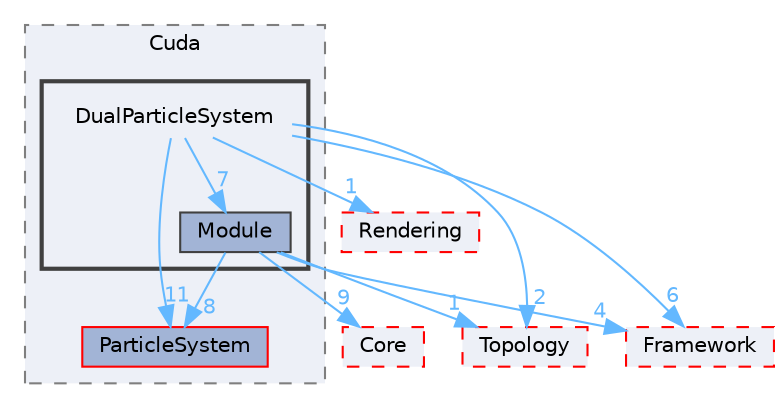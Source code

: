 digraph "D:/Peridyno/peridyno/src/Dynamics/Cuda/DualParticleSystem"
{
 // LATEX_PDF_SIZE
  bgcolor="transparent";
  edge [fontname=Helvetica,fontsize=10,labelfontname=Helvetica,labelfontsize=10];
  node [fontname=Helvetica,fontsize=10,shape=box,height=0.2,width=0.4];
  compound=true
  subgraph clusterdir_5b6078a30aa2f816f8ccd07bd3a8bd2d {
    graph [ bgcolor="#edf0f7", pencolor="grey50", label="Cuda", fontname=Helvetica,fontsize=10 style="filled,dashed", URL="dir_5b6078a30aa2f816f8ccd07bd3a8bd2d.html",tooltip=""]
  dir_5112e9c65d410148830e991585b68117 [label="ParticleSystem", fillcolor="#a2b4d6", color="red", style="filled", URL="dir_5112e9c65d410148830e991585b68117.html",tooltip=""];
  subgraph clusterdir_102778e70a4b951d128f5283c12d43f5 {
    graph [ bgcolor="#edf0f7", pencolor="grey25", label="", fontname=Helvetica,fontsize=10 style="filled,bold", URL="dir_102778e70a4b951d128f5283c12d43f5.html",tooltip=""]
    dir_102778e70a4b951d128f5283c12d43f5 [shape=plaintext, label="DualParticleSystem"];
  dir_fa6114302ab31b078bfe7c9b79bb4c98 [label="Module", fillcolor="#a2b4d6", color="grey25", style="filled", URL="dir_fa6114302ab31b078bfe7c9b79bb4c98.html",tooltip=""];
  }
  }
  dir_72c161997c5186b0a4bbf39a44809cf4 [label="Framework", fillcolor="#edf0f7", color="red", style="filled,dashed", URL="dir_72c161997c5186b0a4bbf39a44809cf4.html",tooltip=""];
  dir_764a12c72bc3d9052d5e3ebe390f3c27 [label="Rendering", fillcolor="#edf0f7", color="red", style="filled,dashed", URL="dir_764a12c72bc3d9052d5e3ebe390f3c27.html",tooltip=""];
  dir_7ded34adb3e08c5a039f89f629ad7b33 [label="Topology", fillcolor="#edf0f7", color="red", style="filled,dashed", URL="dir_7ded34adb3e08c5a039f89f629ad7b33.html",tooltip=""];
  dir_18ab09de471ddf4a6c726bf6f36eb1c9 [label="Core", fillcolor="#edf0f7", color="red", style="filled,dashed", URL="dir_18ab09de471ddf4a6c726bf6f36eb1c9.html",tooltip=""];
  dir_102778e70a4b951d128f5283c12d43f5->dir_5112e9c65d410148830e991585b68117 [headlabel="11", labeldistance=1.5 headhref="dir_000022_000062.html" href="dir_000022_000062.html" color="steelblue1" fontcolor="steelblue1"];
  dir_102778e70a4b951d128f5283c12d43f5->dir_72c161997c5186b0a4bbf39a44809cf4 [headlabel="6", labeldistance=1.5 headhref="dir_000022_000027.html" href="dir_000022_000027.html" color="steelblue1" fontcolor="steelblue1"];
  dir_102778e70a4b951d128f5283c12d43f5->dir_764a12c72bc3d9052d5e3ebe390f3c27 [headlabel="1", labeldistance=1.5 headhref="dir_000022_000072.html" href="dir_000022_000072.html" color="steelblue1" fontcolor="steelblue1"];
  dir_102778e70a4b951d128f5283c12d43f5->dir_7ded34adb3e08c5a039f89f629ad7b33 [headlabel="2", labeldistance=1.5 headhref="dir_000022_000081.html" href="dir_000022_000081.html" color="steelblue1" fontcolor="steelblue1"];
  dir_102778e70a4b951d128f5283c12d43f5->dir_fa6114302ab31b078bfe7c9b79bb4c98 [headlabel="7", labeldistance=1.5 headhref="dir_000022_000043.html" href="dir_000022_000043.html" color="steelblue1" fontcolor="steelblue1"];
  dir_fa6114302ab31b078bfe7c9b79bb4c98->dir_18ab09de471ddf4a6c726bf6f36eb1c9 [headlabel="9", labeldistance=1.5 headhref="dir_000043_000014.html" href="dir_000043_000014.html" color="steelblue1" fontcolor="steelblue1"];
  dir_fa6114302ab31b078bfe7c9b79bb4c98->dir_5112e9c65d410148830e991585b68117 [headlabel="8", labeldistance=1.5 headhref="dir_000043_000062.html" href="dir_000043_000062.html" color="steelblue1" fontcolor="steelblue1"];
  dir_fa6114302ab31b078bfe7c9b79bb4c98->dir_72c161997c5186b0a4bbf39a44809cf4 [headlabel="4", labeldistance=1.5 headhref="dir_000043_000027.html" href="dir_000043_000027.html" color="steelblue1" fontcolor="steelblue1"];
  dir_fa6114302ab31b078bfe7c9b79bb4c98->dir_7ded34adb3e08c5a039f89f629ad7b33 [headlabel="1", labeldistance=1.5 headhref="dir_000043_000081.html" href="dir_000043_000081.html" color="steelblue1" fontcolor="steelblue1"];
}

